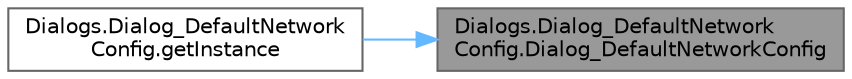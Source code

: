 digraph "Dialogs.Dialog_DefaultNetworkConfig.Dialog_DefaultNetworkConfig"
{
 // LATEX_PDF_SIZE
  bgcolor="transparent";
  edge [fontname=Helvetica,fontsize=10,labelfontname=Helvetica,labelfontsize=10];
  node [fontname=Helvetica,fontsize=10,shape=box,height=0.2,width=0.4];
  rankdir="RL";
  Node1 [id="Node000001",label="Dialogs.Dialog_DefaultNetwork\lConfig.Dialog_DefaultNetworkConfig",height=0.2,width=0.4,color="gray40", fillcolor="grey60", style="filled", fontcolor="black",tooltip=" "];
  Node1 -> Node2 [id="edge1_Node000001_Node000002",dir="back",color="steelblue1",style="solid",tooltip=" "];
  Node2 [id="Node000002",label="Dialogs.Dialog_DefaultNetwork\lConfig.getInstance",height=0.2,width=0.4,color="grey40", fillcolor="white", style="filled",URL="$class_dialogs_1_1_dialog___default_network_config.html#a4d81a1faa65ba162f0ff892109988c35",tooltip=" "];
}
